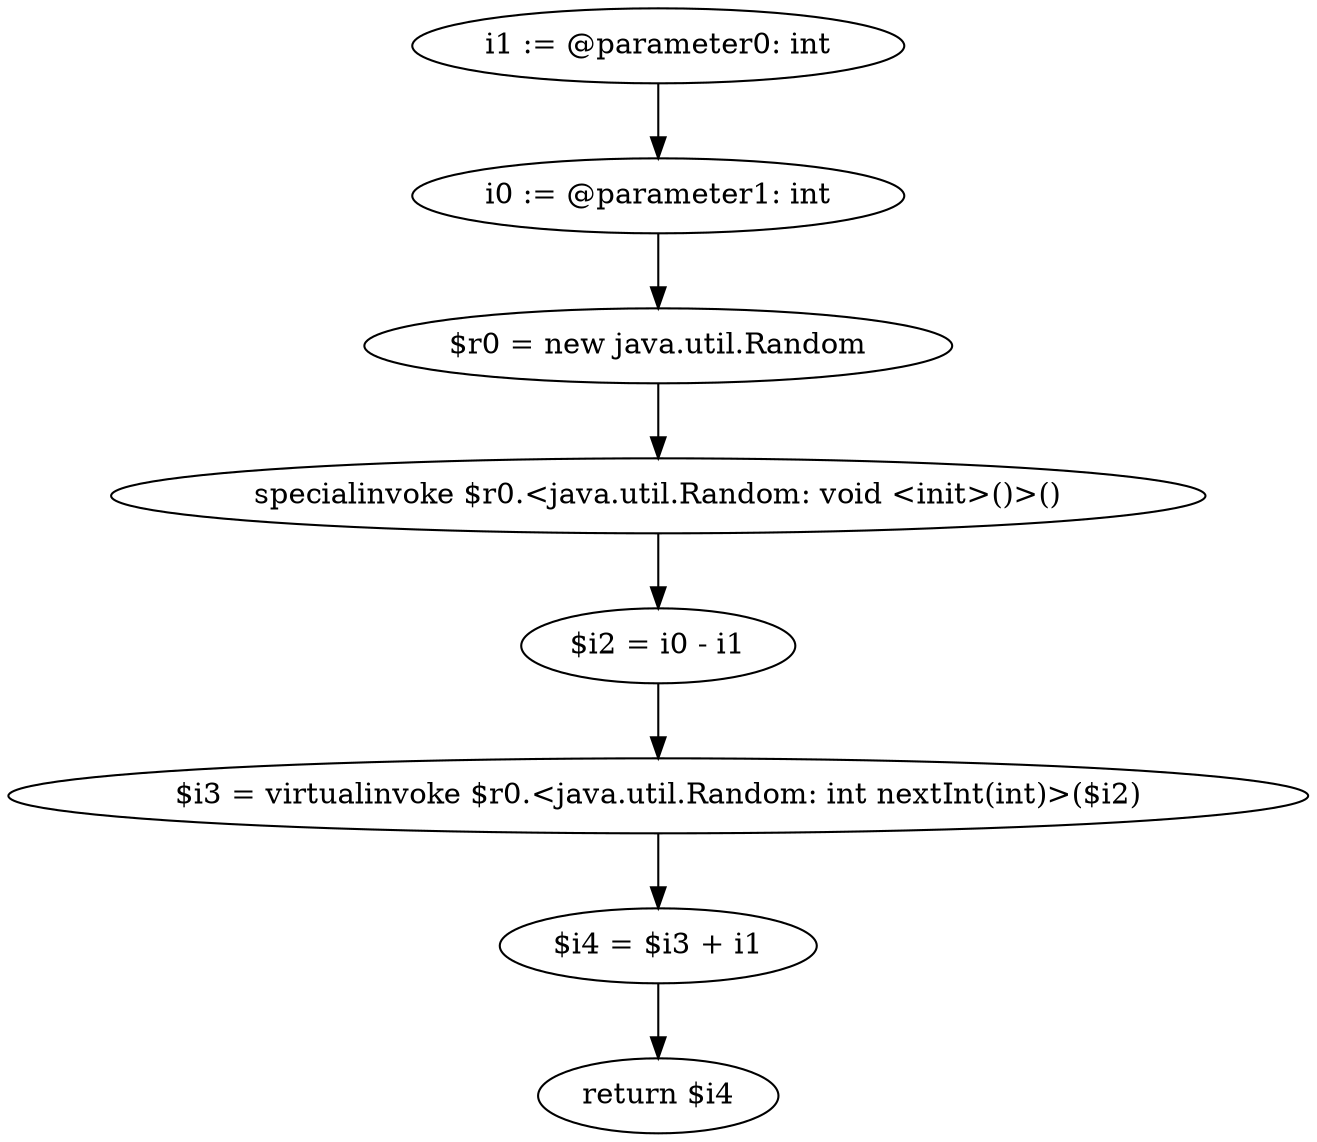 digraph "unitGraph" {
    "i1 := @parameter0: int"
    "i0 := @parameter1: int"
    "$r0 = new java.util.Random"
    "specialinvoke $r0.<java.util.Random: void <init>()>()"
    "$i2 = i0 - i1"
    "$i3 = virtualinvoke $r0.<java.util.Random: int nextInt(int)>($i2)"
    "$i4 = $i3 + i1"
    "return $i4"
    "i1 := @parameter0: int"->"i0 := @parameter1: int";
    "i0 := @parameter1: int"->"$r0 = new java.util.Random";
    "$r0 = new java.util.Random"->"specialinvoke $r0.<java.util.Random: void <init>()>()";
    "specialinvoke $r0.<java.util.Random: void <init>()>()"->"$i2 = i0 - i1";
    "$i2 = i0 - i1"->"$i3 = virtualinvoke $r0.<java.util.Random: int nextInt(int)>($i2)";
    "$i3 = virtualinvoke $r0.<java.util.Random: int nextInt(int)>($i2)"->"$i4 = $i3 + i1";
    "$i4 = $i3 + i1"->"return $i4";
}
